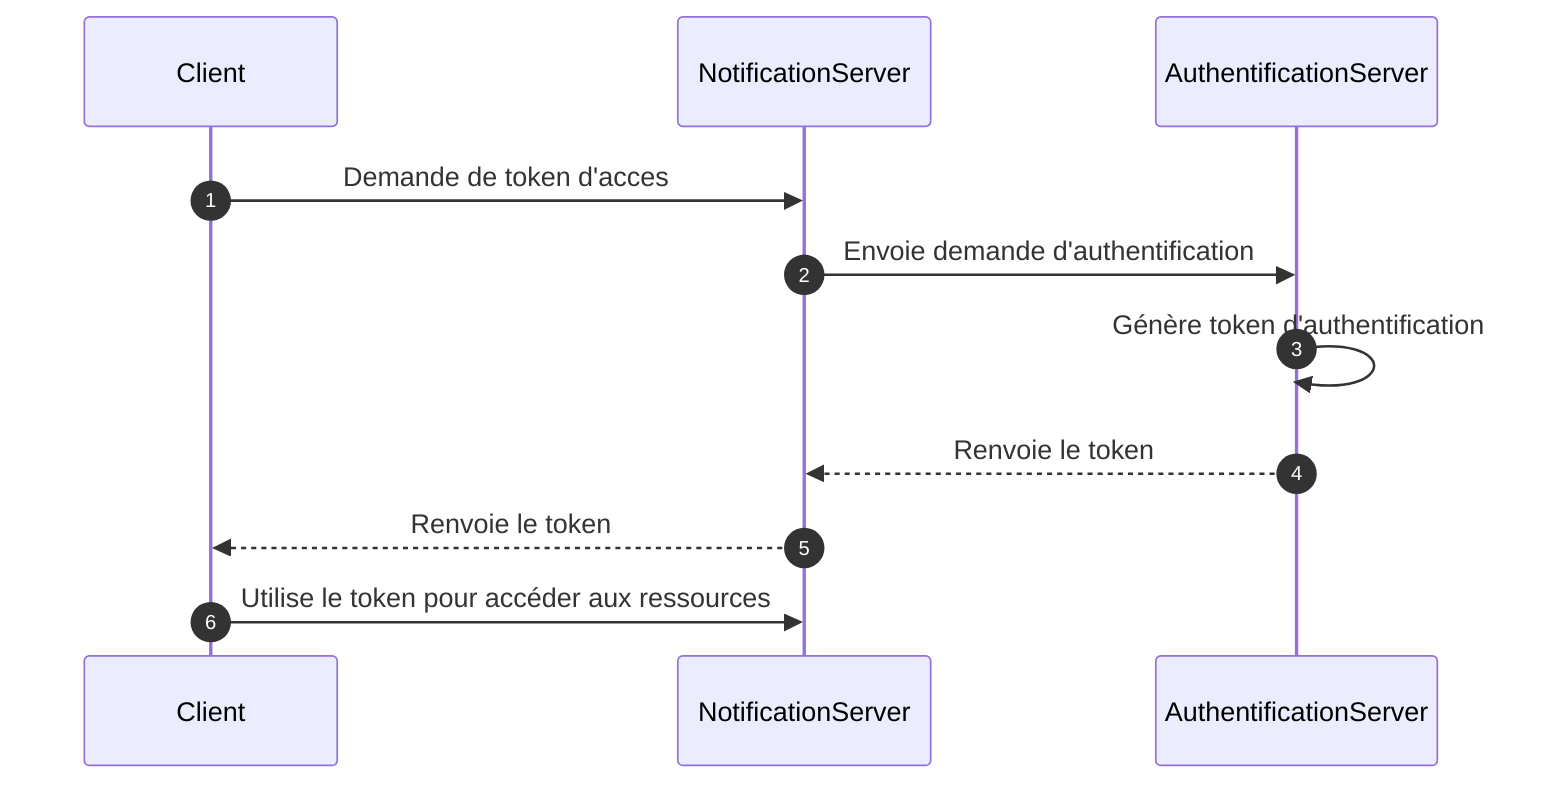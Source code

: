 sequenceDiagram
    autonumber
    participant Client
    participant NotificationServer
    participant AuthentificationServer

    Client ->> NotificationServer: Demande de token d'acces
    NotificationServer ->> AuthentificationServer: Envoie demande d'authentification
    AuthentificationServer ->> AuthentificationServer: Génère token d'authentification
    AuthentificationServer -->> NotificationServer: Renvoie le token
    NotificationServer -->> Client: Renvoie le token
    Client ->> NotificationServer: Utilise le token pour accéder aux ressources